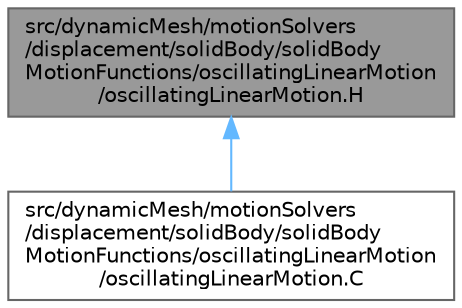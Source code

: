 digraph "src/dynamicMesh/motionSolvers/displacement/solidBody/solidBodyMotionFunctions/oscillatingLinearMotion/oscillatingLinearMotion.H"
{
 // LATEX_PDF_SIZE
  bgcolor="transparent";
  edge [fontname=Helvetica,fontsize=10,labelfontname=Helvetica,labelfontsize=10];
  node [fontname=Helvetica,fontsize=10,shape=box,height=0.2,width=0.4];
  Node1 [id="Node000001",label="src/dynamicMesh/motionSolvers\l/displacement/solidBody/solidBody\lMotionFunctions/oscillatingLinearMotion\l/oscillatingLinearMotion.H",height=0.2,width=0.4,color="gray40", fillcolor="grey60", style="filled", fontcolor="black",tooltip=" "];
  Node1 -> Node2 [id="edge1_Node000001_Node000002",dir="back",color="steelblue1",style="solid",tooltip=" "];
  Node2 [id="Node000002",label="src/dynamicMesh/motionSolvers\l/displacement/solidBody/solidBody\lMotionFunctions/oscillatingLinearMotion\l/oscillatingLinearMotion.C",height=0.2,width=0.4,color="grey40", fillcolor="white", style="filled",URL="$oscillatingLinearMotion_8C.html",tooltip=" "];
}

